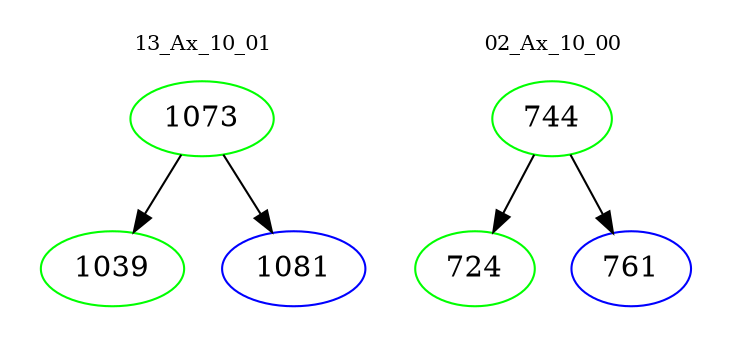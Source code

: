 digraph{
subgraph cluster_0 {
color = white
label = "13_Ax_10_01";
fontsize=10;
T0_1073 [label="1073", color="green"]
T0_1073 -> T0_1039 [color="black"]
T0_1039 [label="1039", color="green"]
T0_1073 -> T0_1081 [color="black"]
T0_1081 [label="1081", color="blue"]
}
subgraph cluster_1 {
color = white
label = "02_Ax_10_00";
fontsize=10;
T1_744 [label="744", color="green"]
T1_744 -> T1_724 [color="black"]
T1_724 [label="724", color="green"]
T1_744 -> T1_761 [color="black"]
T1_761 [label="761", color="blue"]
}
}
